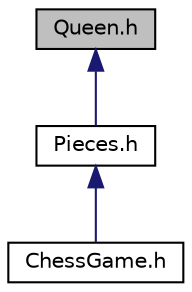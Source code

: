 digraph G
{
  bgcolor="transparent";
  edge [fontname="Helvetica",fontsize="10",labelfontname="Helvetica",labelfontsize="10"];
  node [fontname="Helvetica",fontsize="10",shape=record];
  Node1 [label="Queen.h",height=0.2,width=0.4,color="black", fillcolor="grey75", style="filled" fontcolor="black"];
  Node1 -> Node2 [dir=back,color="midnightblue",fontsize="10",style="solid",fontname="Helvetica"];
  Node2 [label="Pieces.h",height=0.2,width=0.4,color="black",URL="$d8/d5b/Pieces_8h.html",tooltip="An interface for the Pieces class, a structured container of Piece objects."];
  Node2 -> Node3 [dir=back,color="midnightblue",fontsize="10",style="solid",fontname="Helvetica"];
  Node3 [label="ChessGame.h",height=0.2,width=0.4,color="black",URL="$df/d35/ChessGame_8h.html",tooltip="Interface for the ChessGame class."];
}
